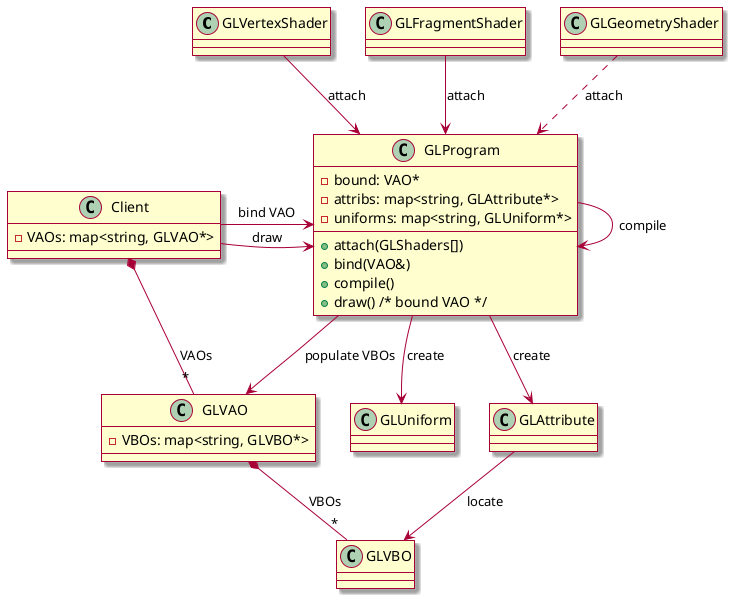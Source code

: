 @startuml
skin rose

' OpenGL class composition

class GLVertexShader
class GLFragmentShader
class GLGeometryShader
class GLProgram {
-bound: VAO*
-attribs: map<string, GLAttribute*>
-uniforms: map<string, GLUniform*>
+attach(GLShaders[])
+bind(VAO&)
+compile()
+draw() /* bound VAO */
}
class GLUniform
class GLAttribute
class GLVAO {
-VBOs: map<string, GLVBO*>
}
class Client {
-VAOs: map<string, GLVAO*>
}
class GLVBO

GLVertexShader --> GLProgram : attach
GLFragmentShader --> GLProgram : attach
GLGeometryShader ..> GLProgram : attach

GLProgram -> GLProgram : compile
GLProgram --> GLAttribute: create
GLProgram --> GLUniform :  create

GLAttribute --> GLVBO: locate

Client *-- "*" GLVAO: VAOs
GLVAO *-- "*" GLVBO: VBOs
Client -> GLProgram: bind VAO
Client -> GLProgram: draw
GLProgram --> GLVAO: populate VBOs


@enduml
